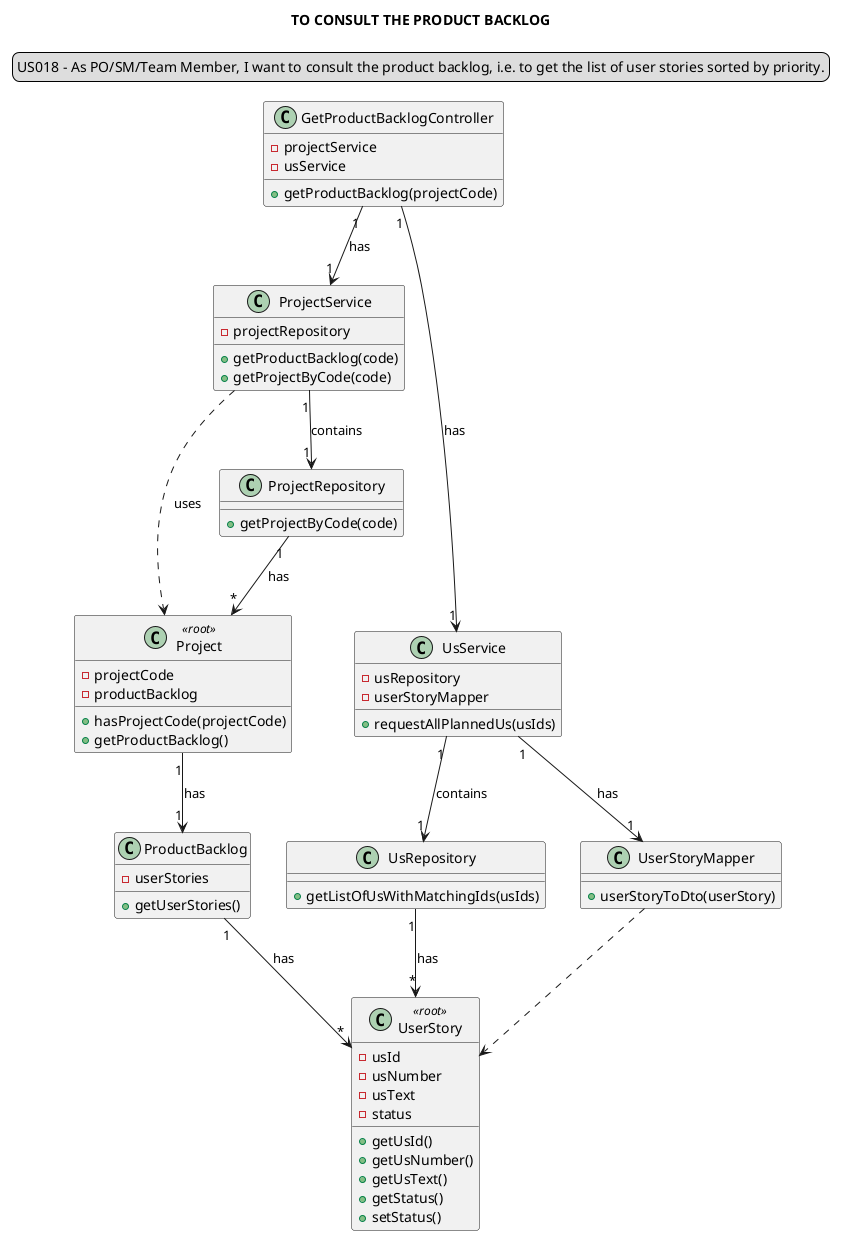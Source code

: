 @startuml
'https://plantuml.com/class-diagram

title TO CONSULT THE PRODUCT BACKLOG
skinparam sequenceMessageAlign center
legend top
US018 - As PO/SM/Team Member, I want to consult the product backlog, i.e. to get the list of user stories sorted by priority.
end legend

class "GetProductBacklogController" {
-projectService
-usService
+getProductBacklog(projectCode)
}

class "ProjectService"{
-projectRepository
+getProductBacklog(code)
+getProjectByCode(code)
}

class "UsService"{
-usRepository
-userStoryMapper
+requestAllPlannedUs(usIds)
}

class "Project" <<root>>{
-projectCode
-productBacklog
+hasProjectCode(projectCode)
+getProductBacklog()
}

class "ProductBacklog"{
-userStories
+getUserStories()
}

class ProjectRepository{
+getProjectByCode(code)
}

class "UsRepository"{
+getListOfUsWithMatchingIds(usIds)
}

class "UserStoryMapper"{
+userStoryToDto(userStory)
}
class "UserStory" <<root>>{
-usId
-usNumber
-usText
-status
+getUsId()
+getUsNumber()
+getUsText()
+getStatus()
+setStatus()
}


"GetProductBacklogController" "1"-->"1"  "ProjectService": has
"GetProductBacklogController" "1"-->"1"  "UsService": has
"Project" "1"-->"1" "ProductBacklog": has
"ProductBacklog" "1"-->"*" "UserStory": has
"UsService" "1"-->"1"  "UsRepository": contains
"UsRepository" "1"-->"*" "UserStory": has
"UsService" "1"-->"1"  "UserStoryMapper": has
"UserStoryMapper" ..> "UserStory"
"ProjectService" "1"-->"1" "ProjectRepository": contains
"ProjectService" ..> "Project": uses
"ProjectRepository" "1"-->"*" "Project": has

@enduml